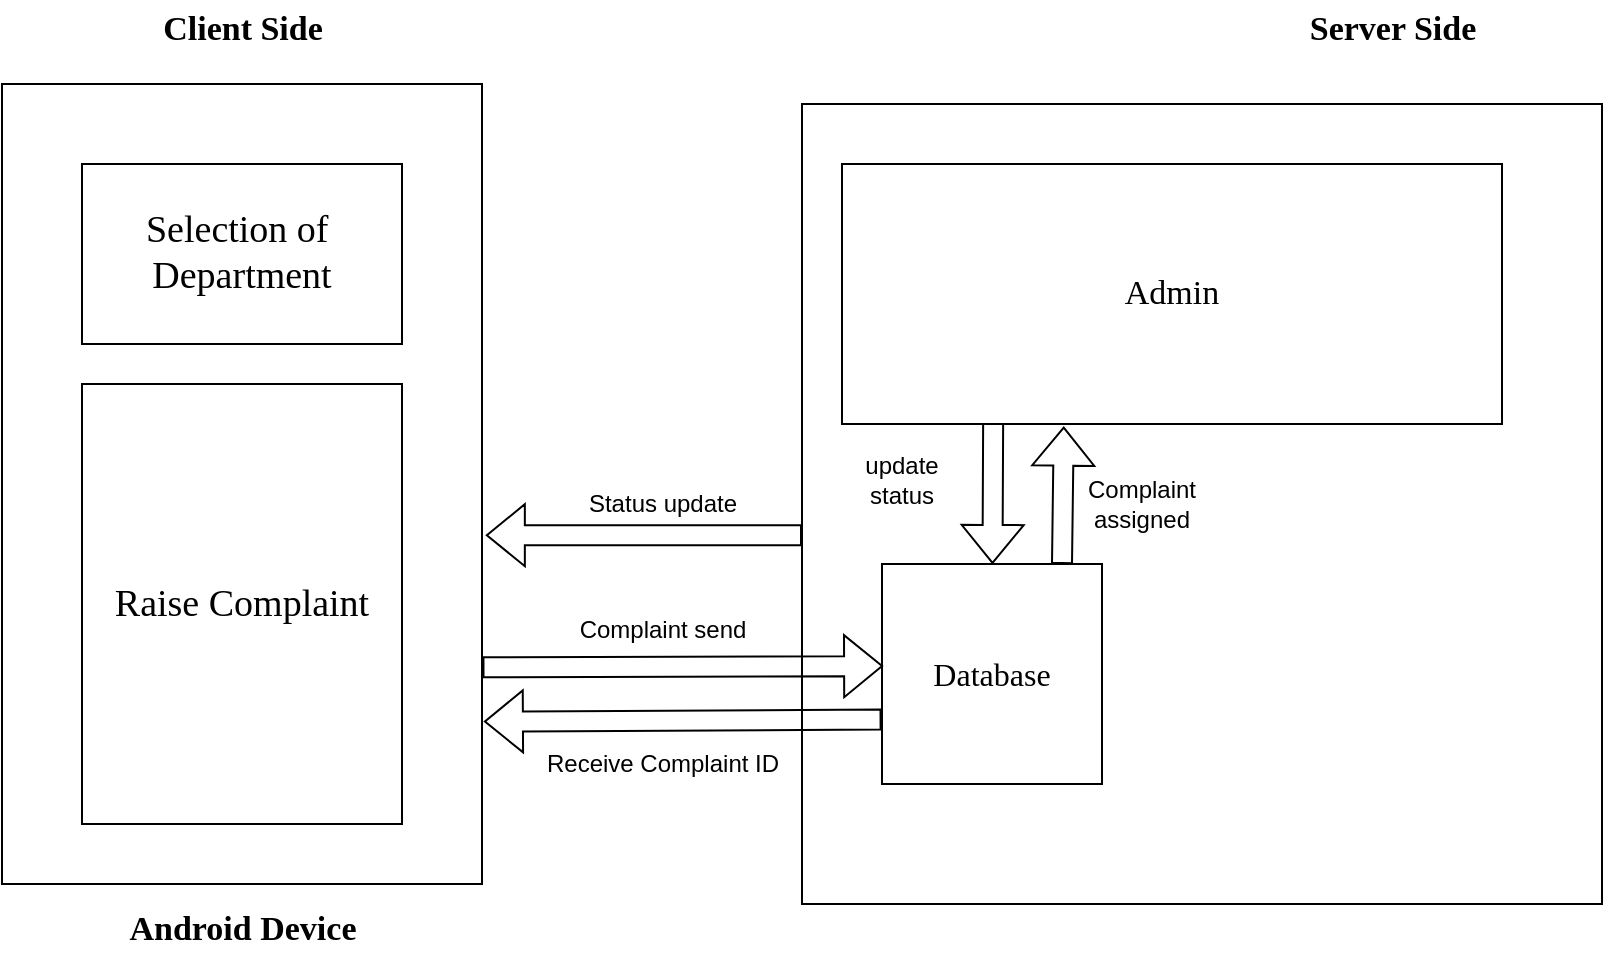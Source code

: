 <mxfile version="21.3.2" type="github">
  <diagram name="Page-1" id="GN3WDu_81weQix8Wa0rY">
    <mxGraphModel dx="1750" dy="968" grid="1" gridSize="10" guides="1" tooltips="1" connect="1" arrows="1" fold="1" page="1" pageScale="1" pageWidth="1169" pageHeight="1654" math="0" shadow="0">
      <root>
        <mxCell id="0" />
        <mxCell id="1" parent="0" />
        <mxCell id="_lDWNF5c7xaYbBbKeXIW-13" value="" style="group;movable=0;resizable=0;rotatable=0;deletable=0;editable=0;locked=1;connectable=0;" vertex="1" connectable="0" parent="1">
          <mxGeometry x="180" y="78" width="800" height="480" as="geometry" />
        </mxCell>
        <mxCell id="VeHIC26g8emdlC1wqg1T-6" value="" style="whiteSpace=wrap;html=1;" parent="_lDWNF5c7xaYbBbKeXIW-13" vertex="1">
          <mxGeometry x="400" y="52" width="400" height="400" as="geometry" />
        </mxCell>
        <mxCell id="VeHIC26g8emdlC1wqg1T-7" value="&lt;font face=&quot;Times New Roman&quot; style=&quot;font-size: 17px;&quot;&gt;&lt;b&gt;Server Side&lt;/b&gt;&lt;/font&gt;" style="text;html=1;align=center;verticalAlign=middle;resizable=0;points=[];autosize=1;strokeColor=none;fillColor=none;" parent="_lDWNF5c7xaYbBbKeXIW-13" vertex="1">
          <mxGeometry x="640" width="110" height="30" as="geometry" />
        </mxCell>
        <mxCell id="VeHIC26g8emdlC1wqg1T-12" value="&lt;font face=&quot;Times New Roman&quot; style=&quot;font-size: 17px;&quot;&gt;Admin&lt;/font&gt;" style="whiteSpace=wrap;html=1;" parent="_lDWNF5c7xaYbBbKeXIW-13" vertex="1">
          <mxGeometry x="420" y="82" width="330" height="130" as="geometry" />
        </mxCell>
        <mxCell id="VeHIC26g8emdlC1wqg1T-14" value="" style="group" parent="_lDWNF5c7xaYbBbKeXIW-13" vertex="1" connectable="0">
          <mxGeometry width="240" height="480" as="geometry" />
        </mxCell>
        <mxCell id="VeHIC26g8emdlC1wqg1T-1" value="" style="whiteSpace=wrap;html=1;imageAspect=0;fillColor=default;" parent="VeHIC26g8emdlC1wqg1T-14" vertex="1">
          <mxGeometry y="42" width="240" height="400" as="geometry" />
        </mxCell>
        <mxCell id="VeHIC26g8emdlC1wqg1T-2" value="&lt;pre style=&quot;line-height: 60%;&quot;&gt;&lt;font face=&quot;Times New Roman&quot;&gt;&lt;span style=&quot;font-size: 19px;&quot;&gt;Selection of &lt;/span&gt;&lt;/font&gt;&lt;/pre&gt;&lt;pre style=&quot;line-height: 60%;&quot;&gt;&lt;font face=&quot;Times New Roman&quot;&gt;&lt;span style=&quot;font-size: 19px;&quot;&gt;Department&lt;/span&gt;&lt;/font&gt;&lt;/pre&gt;" style="whiteSpace=wrap;html=1;" parent="VeHIC26g8emdlC1wqg1T-14" vertex="1">
          <mxGeometry x="40" y="82" width="160" height="90" as="geometry" />
        </mxCell>
        <mxCell id="VeHIC26g8emdlC1wqg1T-3" value="&lt;font face=&quot;Times New Roman&quot; style=&quot;font-size: 19px;&quot;&gt;Raise Complaint&lt;/font&gt;" style="whiteSpace=wrap;html=1;" parent="VeHIC26g8emdlC1wqg1T-14" vertex="1">
          <mxGeometry x="40" y="192" width="160" height="220" as="geometry" />
        </mxCell>
        <mxCell id="VeHIC26g8emdlC1wqg1T-4" value="&lt;font face=&quot;Times New Roman&quot;&gt;&lt;span style=&quot;font-size: 17px;&quot;&gt;&lt;b&gt;Client Side&lt;/b&gt;&lt;/span&gt;&lt;/font&gt;" style="text;html=1;align=center;verticalAlign=middle;resizable=0;points=[];autosize=1;strokeColor=none;fillColor=none;" parent="VeHIC26g8emdlC1wqg1T-14" vertex="1">
          <mxGeometry x="70" width="100" height="30" as="geometry" />
        </mxCell>
        <mxCell id="VeHIC26g8emdlC1wqg1T-5" value="&lt;font face=&quot;Times New Roman&quot; style=&quot;font-size: 17px;&quot;&gt;&lt;b&gt;Android Device&lt;/b&gt;&lt;/font&gt;" style="text;html=1;align=center;verticalAlign=middle;resizable=0;points=[];autosize=1;strokeColor=none;fillColor=none;" parent="VeHIC26g8emdlC1wqg1T-14" vertex="1">
          <mxGeometry x="50" y="450" width="140" height="30" as="geometry" />
        </mxCell>
        <mxCell id="VeHIC26g8emdlC1wqg1T-9" value="&lt;font face=&quot;Times New Roman&quot; style=&quot;font-size: 16px;&quot;&gt;Database&lt;/font&gt;" style="whiteSpace=wrap;html=1;aspect=fixed;" parent="_lDWNF5c7xaYbBbKeXIW-13" vertex="1">
          <mxGeometry x="440" y="282" width="110" height="110" as="geometry" />
        </mxCell>
        <mxCell id="_lDWNF5c7xaYbBbKeXIW-2" value="" style="shape=flexArrow;endArrow=classic;html=1;rounded=0;exitX=1.001;exitY=0.729;exitDx=0;exitDy=0;exitPerimeter=0;entryX=0.005;entryY=0.464;entryDx=0;entryDy=0;entryPerimeter=0;" edge="1" parent="_lDWNF5c7xaYbBbKeXIW-13" source="VeHIC26g8emdlC1wqg1T-1" target="VeHIC26g8emdlC1wqg1T-9">
          <mxGeometry width="50" height="50" relative="1" as="geometry">
            <mxPoint x="240" y="292" as="sourcePoint" />
            <mxPoint x="290" y="242" as="targetPoint" />
          </mxGeometry>
        </mxCell>
        <mxCell id="_lDWNF5c7xaYbBbKeXIW-3" value="" style="shape=flexArrow;endArrow=classic;html=1;rounded=0;exitX=-0.002;exitY=0.707;exitDx=0;exitDy=0;exitPerimeter=0;entryX=1.004;entryY=0.797;entryDx=0;entryDy=0;entryPerimeter=0;" edge="1" parent="_lDWNF5c7xaYbBbKeXIW-13" source="VeHIC26g8emdlC1wqg1T-9" target="VeHIC26g8emdlC1wqg1T-1">
          <mxGeometry width="50" height="50" relative="1" as="geometry">
            <mxPoint x="250" y="363" as="sourcePoint" />
            <mxPoint x="451" y="362" as="targetPoint" />
          </mxGeometry>
        </mxCell>
        <mxCell id="_lDWNF5c7xaYbBbKeXIW-4" value="Complaint send" style="text;html=1;align=center;verticalAlign=middle;resizable=0;points=[];autosize=1;strokeColor=none;fillColor=none;" vertex="1" parent="_lDWNF5c7xaYbBbKeXIW-13">
          <mxGeometry x="275" y="300" width="110" height="30" as="geometry" />
        </mxCell>
        <mxCell id="_lDWNF5c7xaYbBbKeXIW-5" value="Receive Complaint ID" style="text;html=1;align=center;verticalAlign=middle;resizable=0;points=[];autosize=1;strokeColor=none;fillColor=none;" vertex="1" parent="_lDWNF5c7xaYbBbKeXIW-13">
          <mxGeometry x="260" y="367" width="140" height="30" as="geometry" />
        </mxCell>
        <mxCell id="_lDWNF5c7xaYbBbKeXIW-6" value="" style="shape=flexArrow;endArrow=classic;html=1;rounded=0;exitX=0.229;exitY=0.996;exitDx=0;exitDy=0;exitPerimeter=0;" edge="1" parent="_lDWNF5c7xaYbBbKeXIW-13" source="VeHIC26g8emdlC1wqg1T-12" target="VeHIC26g8emdlC1wqg1T-9">
          <mxGeometry width="50" height="50" relative="1" as="geometry">
            <mxPoint x="490" y="282" as="sourcePoint" />
            <mxPoint x="540" y="232" as="targetPoint" />
          </mxGeometry>
        </mxCell>
        <mxCell id="_lDWNF5c7xaYbBbKeXIW-7" value="" style="shape=flexArrow;endArrow=classic;html=1;rounded=0;entryX=0.336;entryY=1.01;entryDx=0;entryDy=0;entryPerimeter=0;" edge="1" parent="_lDWNF5c7xaYbBbKeXIW-13" target="VeHIC26g8emdlC1wqg1T-12">
          <mxGeometry width="50" height="50" relative="1" as="geometry">
            <mxPoint x="530" y="282" as="sourcePoint" />
            <mxPoint x="530" y="292" as="targetPoint" />
          </mxGeometry>
        </mxCell>
        <mxCell id="_lDWNF5c7xaYbBbKeXIW-9" value="Complaint assigned" style="text;html=1;strokeColor=none;fillColor=none;align=center;verticalAlign=middle;whiteSpace=wrap;rounded=0;movable=0;resizable=0;rotatable=0;deletable=0;editable=0;locked=1;connectable=0;" vertex="1" parent="_lDWNF5c7xaYbBbKeXIW-13">
          <mxGeometry x="540" y="237" width="60" height="30" as="geometry" />
        </mxCell>
        <mxCell id="_lDWNF5c7xaYbBbKeXIW-10" value="update status" style="text;html=1;strokeColor=none;fillColor=none;align=center;verticalAlign=middle;whiteSpace=wrap;rounded=0;" vertex="1" parent="_lDWNF5c7xaYbBbKeXIW-13">
          <mxGeometry x="420" y="225" width="60" height="30" as="geometry" />
        </mxCell>
        <mxCell id="_lDWNF5c7xaYbBbKeXIW-11" value="" style="shape=flexArrow;endArrow=classic;html=1;rounded=0;entryX=1.008;entryY=0.564;entryDx=0;entryDy=0;entryPerimeter=0;exitX=0;exitY=0.539;exitDx=0;exitDy=0;exitPerimeter=0;" edge="1" parent="_lDWNF5c7xaYbBbKeXIW-13" source="VeHIC26g8emdlC1wqg1T-6" target="VeHIC26g8emdlC1wqg1T-1">
          <mxGeometry width="50" height="50" relative="1" as="geometry">
            <mxPoint x="430" y="362" as="sourcePoint" />
            <mxPoint x="480" y="312" as="targetPoint" />
          </mxGeometry>
        </mxCell>
        <mxCell id="_lDWNF5c7xaYbBbKeXIW-12" value="Status update" style="text;html=1;align=center;verticalAlign=middle;resizable=0;points=[];autosize=1;strokeColor=none;fillColor=none;" vertex="1" parent="_lDWNF5c7xaYbBbKeXIW-13">
          <mxGeometry x="280" y="237" width="100" height="30" as="geometry" />
        </mxCell>
      </root>
    </mxGraphModel>
  </diagram>
</mxfile>
